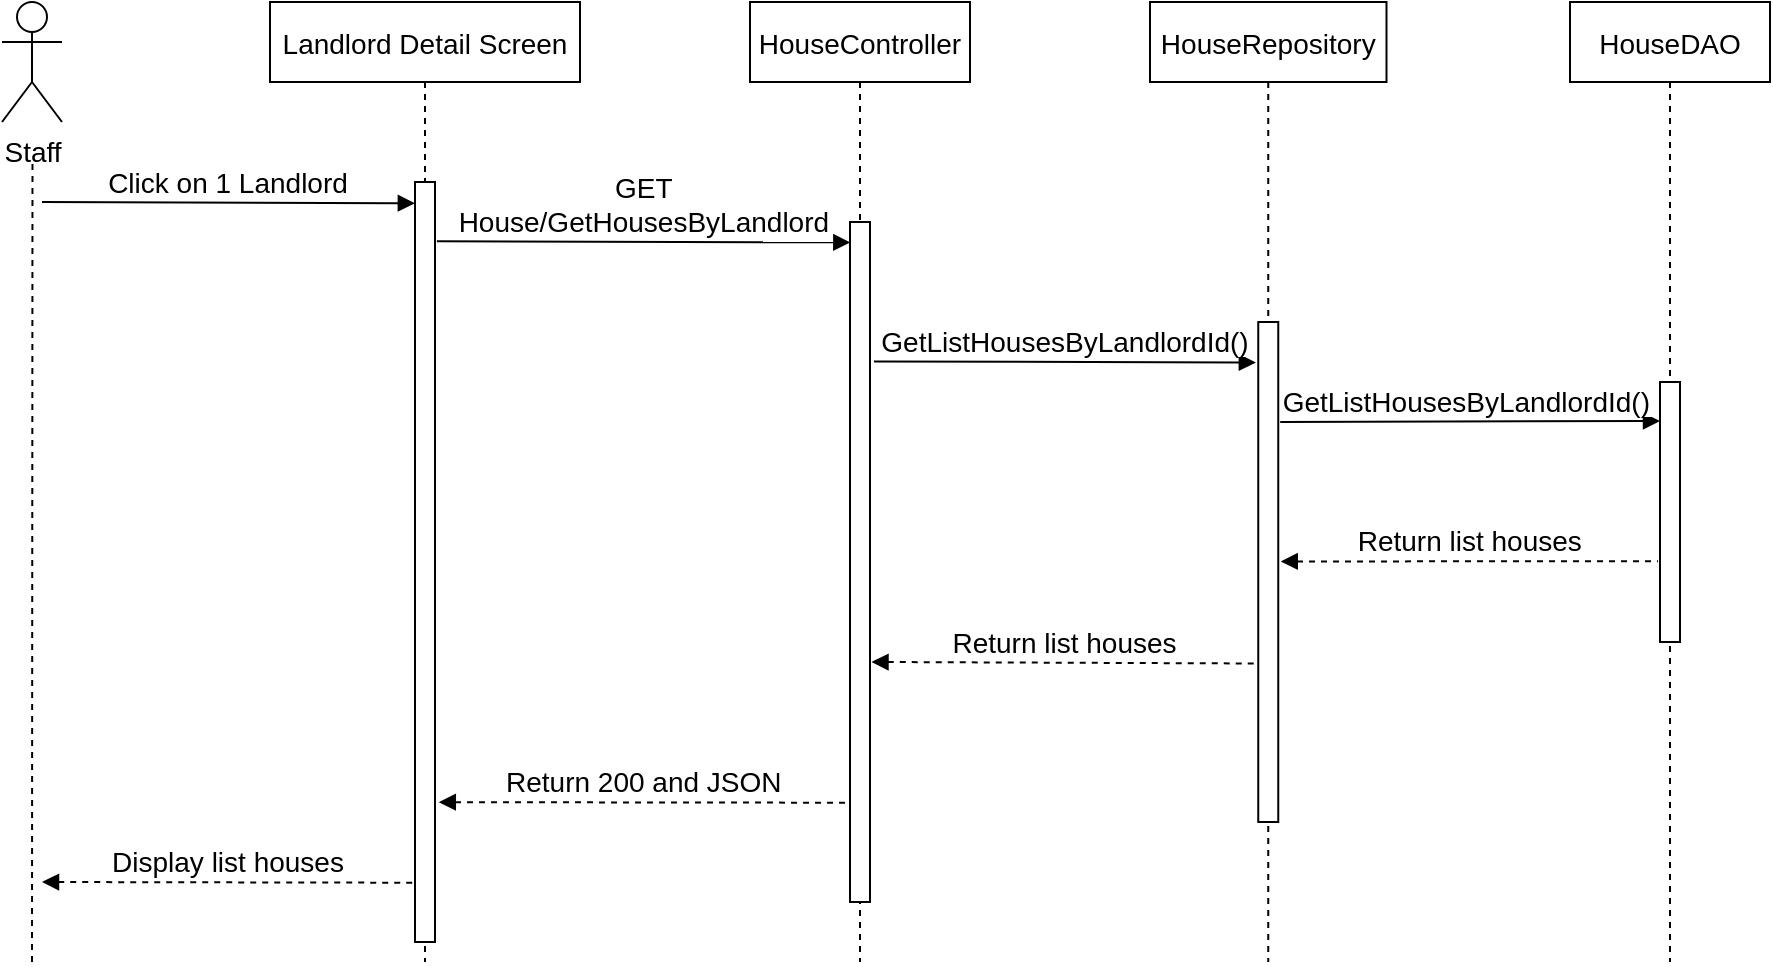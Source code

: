 <mxfile version="20.7.4" type="device"><diagram id="FEngObFrAMXfG2qCU_9z" name="Page-1"><mxGraphModel dx="359" dy="211" grid="1" gridSize="10" guides="1" tooltips="1" connect="1" arrows="1" fold="1" page="1" pageScale="1" pageWidth="583" pageHeight="827" math="0" shadow="0"><root><mxCell id="0"/><mxCell id="1" parent="0"/><mxCell id="L80rPXZWRZygpvzyfunG-1" value="Landlord Detail Screen" style="shape=umlLifeline;perimeter=lifelinePerimeter;container=1;collapsible=0;recursiveResize=0;rounded=0;shadow=0;strokeWidth=1;fontSize=14;" parent="1" vertex="1"><mxGeometry x="180" y="719" width="155" height="480" as="geometry"/></mxCell><mxCell id="L80rPXZWRZygpvzyfunG-2" value="" style="points=[];perimeter=orthogonalPerimeter;rounded=0;shadow=0;strokeWidth=1;fontSize=14;" parent="L80rPXZWRZygpvzyfunG-1" vertex="1"><mxGeometry x="72.5" y="90" width="10" height="380" as="geometry"/></mxCell><mxCell id="L80rPXZWRZygpvzyfunG-3" value="HouseController" style="shape=umlLifeline;perimeter=lifelinePerimeter;container=1;collapsible=0;recursiveResize=0;rounded=0;shadow=0;strokeWidth=1;fontSize=14;" parent="1" vertex="1"><mxGeometry x="420" y="719" width="110" height="480" as="geometry"/></mxCell><mxCell id="L80rPXZWRZygpvzyfunG-4" value="" style="points=[];perimeter=orthogonalPerimeter;rounded=0;shadow=0;strokeWidth=1;fontSize=14;" parent="L80rPXZWRZygpvzyfunG-3" vertex="1"><mxGeometry x="50" y="110" width="10" height="340" as="geometry"/></mxCell><mxCell id="L80rPXZWRZygpvzyfunG-5" value="Staff" style="shape=umlActor;verticalLabelPosition=bottom;verticalAlign=top;html=1;outlineConnect=0;fontSize=14;" parent="1" vertex="1"><mxGeometry x="46" y="719" width="30" height="60" as="geometry"/></mxCell><mxCell id="L80rPXZWRZygpvzyfunG-6" value="" style="endArrow=none;dashed=1;html=1;rounded=0;startArrow=none;fontSize=14;" parent="1" edge="1"><mxGeometry width="50" height="50" relative="1" as="geometry"><mxPoint x="61" y="1199.0" as="sourcePoint"/><mxPoint x="61.25" y="799" as="targetPoint"/></mxGeometry></mxCell><mxCell id="L80rPXZWRZygpvzyfunG-7" value="Click on 1 Landlord" style="verticalAlign=bottom;endArrow=block;entryX=-0.007;entryY=0.028;shadow=0;strokeWidth=1;entryDx=0;entryDy=0;entryPerimeter=0;fontSize=14;" parent="1" target="L80rPXZWRZygpvzyfunG-2" edge="1"><mxGeometry relative="1" as="geometry"><mxPoint x="66" y="819" as="sourcePoint"/><mxPoint x="236" y="819.0" as="targetPoint"/></mxGeometry></mxCell><mxCell id="L80rPXZWRZygpvzyfunG-8" value="GET &#10;House/GetHousesByLandlord" style="verticalAlign=bottom;endArrow=block;shadow=0;strokeWidth=1;entryX=0.016;entryY=0.03;entryDx=0;entryDy=0;entryPerimeter=0;exitX=1.094;exitY=0.078;exitDx=0;exitDy=0;exitPerimeter=0;fontSize=14;" parent="1" source="L80rPXZWRZygpvzyfunG-2" target="L80rPXZWRZygpvzyfunG-4" edge="1"><mxGeometry relative="1" as="geometry"><mxPoint x="266" y="829" as="sourcePoint"/><mxPoint x="436" y="828" as="targetPoint"/></mxGeometry></mxCell><mxCell id="L80rPXZWRZygpvzyfunG-9" value="HouseRepository" style="shape=umlLifeline;perimeter=lifelinePerimeter;container=1;collapsible=0;recursiveResize=0;rounded=0;shadow=0;strokeWidth=1;fontSize=14;" parent="1" vertex="1"><mxGeometry x="620" y="719" width="118.25" height="480" as="geometry"/></mxCell><mxCell id="L80rPXZWRZygpvzyfunG-10" value="" style="points=[];perimeter=orthogonalPerimeter;rounded=0;shadow=0;strokeWidth=1;fontSize=14;" parent="L80rPXZWRZygpvzyfunG-9" vertex="1"><mxGeometry x="54.13" y="160" width="10" height="250" as="geometry"/></mxCell><mxCell id="L80rPXZWRZygpvzyfunG-11" value="HouseDAO" style="shape=umlLifeline;perimeter=lifelinePerimeter;container=1;collapsible=0;recursiveResize=0;rounded=0;shadow=0;strokeWidth=1;fontSize=14;" parent="1" vertex="1"><mxGeometry x="830" y="719" width="100" height="480" as="geometry"/></mxCell><mxCell id="L80rPXZWRZygpvzyfunG-12" value="" style="points=[];perimeter=orthogonalPerimeter;rounded=0;shadow=0;strokeWidth=1;fontSize=14;" parent="L80rPXZWRZygpvzyfunG-11" vertex="1"><mxGeometry x="45" y="190" width="10" height="130" as="geometry"/></mxCell><mxCell id="L80rPXZWRZygpvzyfunG-13" value="GetListHousesByLandlordId()" style="verticalAlign=bottom;endArrow=block;shadow=0;strokeWidth=1;entryX=-0.12;entryY=0.081;entryDx=0;entryDy=0;entryPerimeter=0;fontSize=14;exitX=1.2;exitY=0.205;exitDx=0;exitDy=0;exitPerimeter=0;" parent="1" target="L80rPXZWRZygpvzyfunG-10" edge="1" source="L80rPXZWRZygpvzyfunG-4"><mxGeometry relative="1" as="geometry"><mxPoint x="500" y="899" as="sourcePoint"/><mxPoint x="626.75" y="879" as="targetPoint"/></mxGeometry></mxCell><mxCell id="L80rPXZWRZygpvzyfunG-14" value="GetListHousesByLandlordId() " style="verticalAlign=bottom;endArrow=block;shadow=0;strokeWidth=1;exitX=1.097;exitY=0.2;exitDx=0;exitDy=0;exitPerimeter=0;entryX=0;entryY=0.15;entryDx=0;entryDy=0;entryPerimeter=0;fontSize=14;" parent="1" source="L80rPXZWRZygpvzyfunG-10" target="L80rPXZWRZygpvzyfunG-12" edge="1"><mxGeometry relative="1" as="geometry"><mxPoint x="656.75" y="898.72" as="sourcePoint"/><mxPoint x="836.75" y="899" as="targetPoint"/></mxGeometry></mxCell><mxCell id="L80rPXZWRZygpvzyfunG-15" value="Return list houses" style="verticalAlign=bottom;endArrow=none;shadow=0;strokeWidth=1;entryX=-0.102;entryY=0.689;entryDx=0;entryDy=0;entryPerimeter=0;endFill=0;startArrow=block;startFill=1;dashed=1;exitX=1.126;exitY=0.479;exitDx=0;exitDy=0;exitPerimeter=0;fontSize=14;" parent="1" source="L80rPXZWRZygpvzyfunG-10" target="L80rPXZWRZygpvzyfunG-12" edge="1"><mxGeometry relative="1" as="geometry"><mxPoint x="656.75" y="980" as="sourcePoint"/><mxPoint x="836.89" y="949.16" as="targetPoint"/></mxGeometry></mxCell><mxCell id="L80rPXZWRZygpvzyfunG-16" value="Return list houses" style="verticalAlign=bottom;endArrow=none;shadow=0;strokeWidth=1;endFill=0;startArrow=block;startFill=1;dashed=1;exitX=1.075;exitY=0.647;exitDx=0;exitDy=0;exitPerimeter=0;entryX=-0.079;entryY=0.683;entryDx=0;entryDy=0;entryPerimeter=0;fontSize=14;" parent="1" target="L80rPXZWRZygpvzyfunG-10" edge="1" source="L80rPXZWRZygpvzyfunG-4"><mxGeometry relative="1" as="geometry"><mxPoint x="452.0" y="1048.8" as="sourcePoint"/><mxPoint x="646.2" y="989" as="targetPoint"/></mxGeometry></mxCell><mxCell id="L80rPXZWRZygpvzyfunG-17" value="Return 200 and JSON" style="verticalAlign=bottom;endArrow=none;shadow=0;strokeWidth=1;entryX=-0.049;entryY=0.854;entryDx=0;entryDy=0;entryPerimeter=0;endFill=0;startArrow=block;startFill=1;dashed=1;exitX=1.19;exitY=0.816;exitDx=0;exitDy=0;exitPerimeter=0;fontSize=14;" parent="1" source="L80rPXZWRZygpvzyfunG-2" target="L80rPXZWRZygpvzyfunG-4" edge="1"><mxGeometry relative="1" as="geometry"><mxPoint x="256" y="1029" as="sourcePoint"/><mxPoint x="445.45" y="1029" as="targetPoint"/></mxGeometry></mxCell><mxCell id="L80rPXZWRZygpvzyfunG-18" value="Display list houses" style="verticalAlign=bottom;endArrow=none;shadow=0;strokeWidth=1;entryX=-0.034;entryY=0.922;entryDx=0;entryDy=0;entryPerimeter=0;endFill=0;startArrow=block;startFill=1;dashed=1;fontSize=14;" parent="1" target="L80rPXZWRZygpvzyfunG-2" edge="1"><mxGeometry relative="1" as="geometry"><mxPoint x="66" y="1159.0" as="sourcePoint"/><mxPoint x="255.45" y="1039" as="targetPoint"/></mxGeometry></mxCell></root></mxGraphModel></diagram></mxfile>